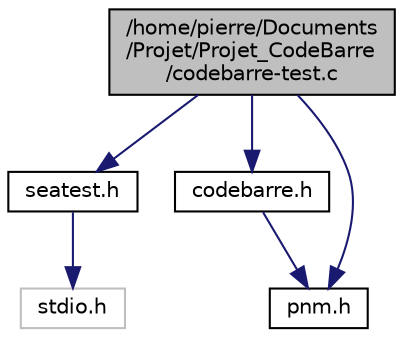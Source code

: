 digraph "/home/pierre/Documents/Projet/Projet_CodeBarre/codebarre-test.c"
{
 // LATEX_PDF_SIZE
  edge [fontname="Helvetica",fontsize="10",labelfontname="Helvetica",labelfontsize="10"];
  node [fontname="Helvetica",fontsize="10",shape=record];
  Node1 [label="/home/pierre/Documents\l/Projet/Projet_CodeBarre\l/codebarre-test.c",height=0.2,width=0.4,color="black", fillcolor="grey75", style="filled", fontcolor="black",tooltip="Ce fichier contient les fonctions de test des fichiers pnm.c et codebarre.c."];
  Node1 -> Node2 [color="midnightblue",fontsize="10",style="solid",fontname="Helvetica"];
  Node2 [label="seatest.h",height=0.2,width=0.4,color="black", fillcolor="white", style="filled",URL="$seatest_8h.html",tooltip=" "];
  Node2 -> Node3 [color="midnightblue",fontsize="10",style="solid",fontname="Helvetica"];
  Node3 [label="stdio.h",height=0.2,width=0.4,color="grey75", fillcolor="white", style="filled",tooltip=" "];
  Node1 -> Node4 [color="midnightblue",fontsize="10",style="solid",fontname="Helvetica"];
  Node4 [label="codebarre.h",height=0.2,width=0.4,color="black", fillcolor="white", style="filled",URL="$codebarre_8h.html",tooltip="Ce fichier contient les déclarations des fonctions de création de code barre au format PNM."];
  Node4 -> Node5 [color="midnightblue",fontsize="10",style="solid",fontname="Helvetica"];
  Node5 [label="pnm.h",height=0.2,width=0.4,color="black", fillcolor="white", style="filled",URL="$pnm_8h.html",tooltip="Ce fichier contient les déclarations de types et les prototypes des fonctions pour la manipulation d'..."];
  Node1 -> Node5 [color="midnightblue",fontsize="10",style="solid",fontname="Helvetica"];
}
